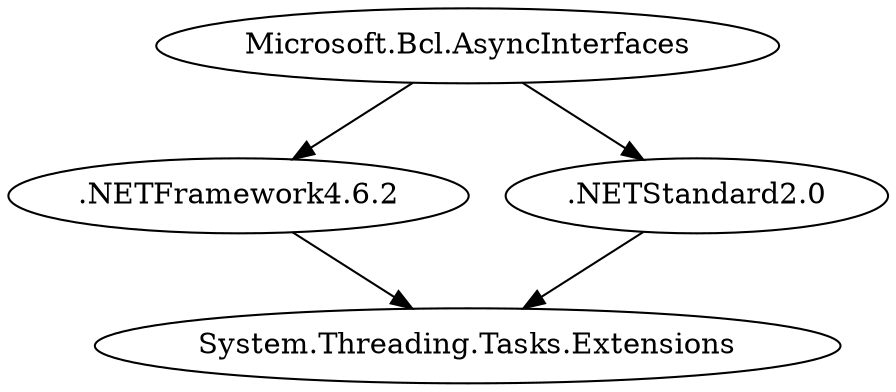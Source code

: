 digraph G {
"Microsoft.Bcl.AsyncInterfaces" -> ".NETFramework4.6.2";
".NETFramework4.6.2" -> "System.Threading.Tasks.Extensions";
"Microsoft.Bcl.AsyncInterfaces" -> ".NETStandard2.0";
".NETStandard2.0" -> "System.Threading.Tasks.Extensions";
}